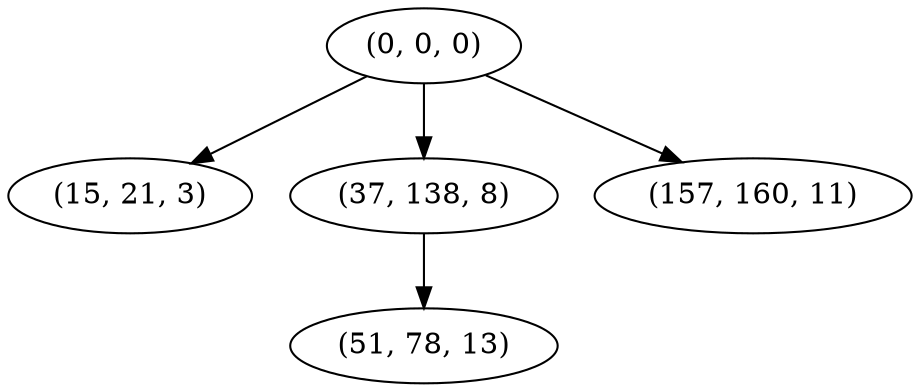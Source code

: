 digraph tree {
    "(0, 0, 0)";
    "(15, 21, 3)";
    "(37, 138, 8)";
    "(51, 78, 13)";
    "(157, 160, 11)";
    "(0, 0, 0)" -> "(15, 21, 3)";
    "(0, 0, 0)" -> "(37, 138, 8)";
    "(0, 0, 0)" -> "(157, 160, 11)";
    "(37, 138, 8)" -> "(51, 78, 13)";
}
